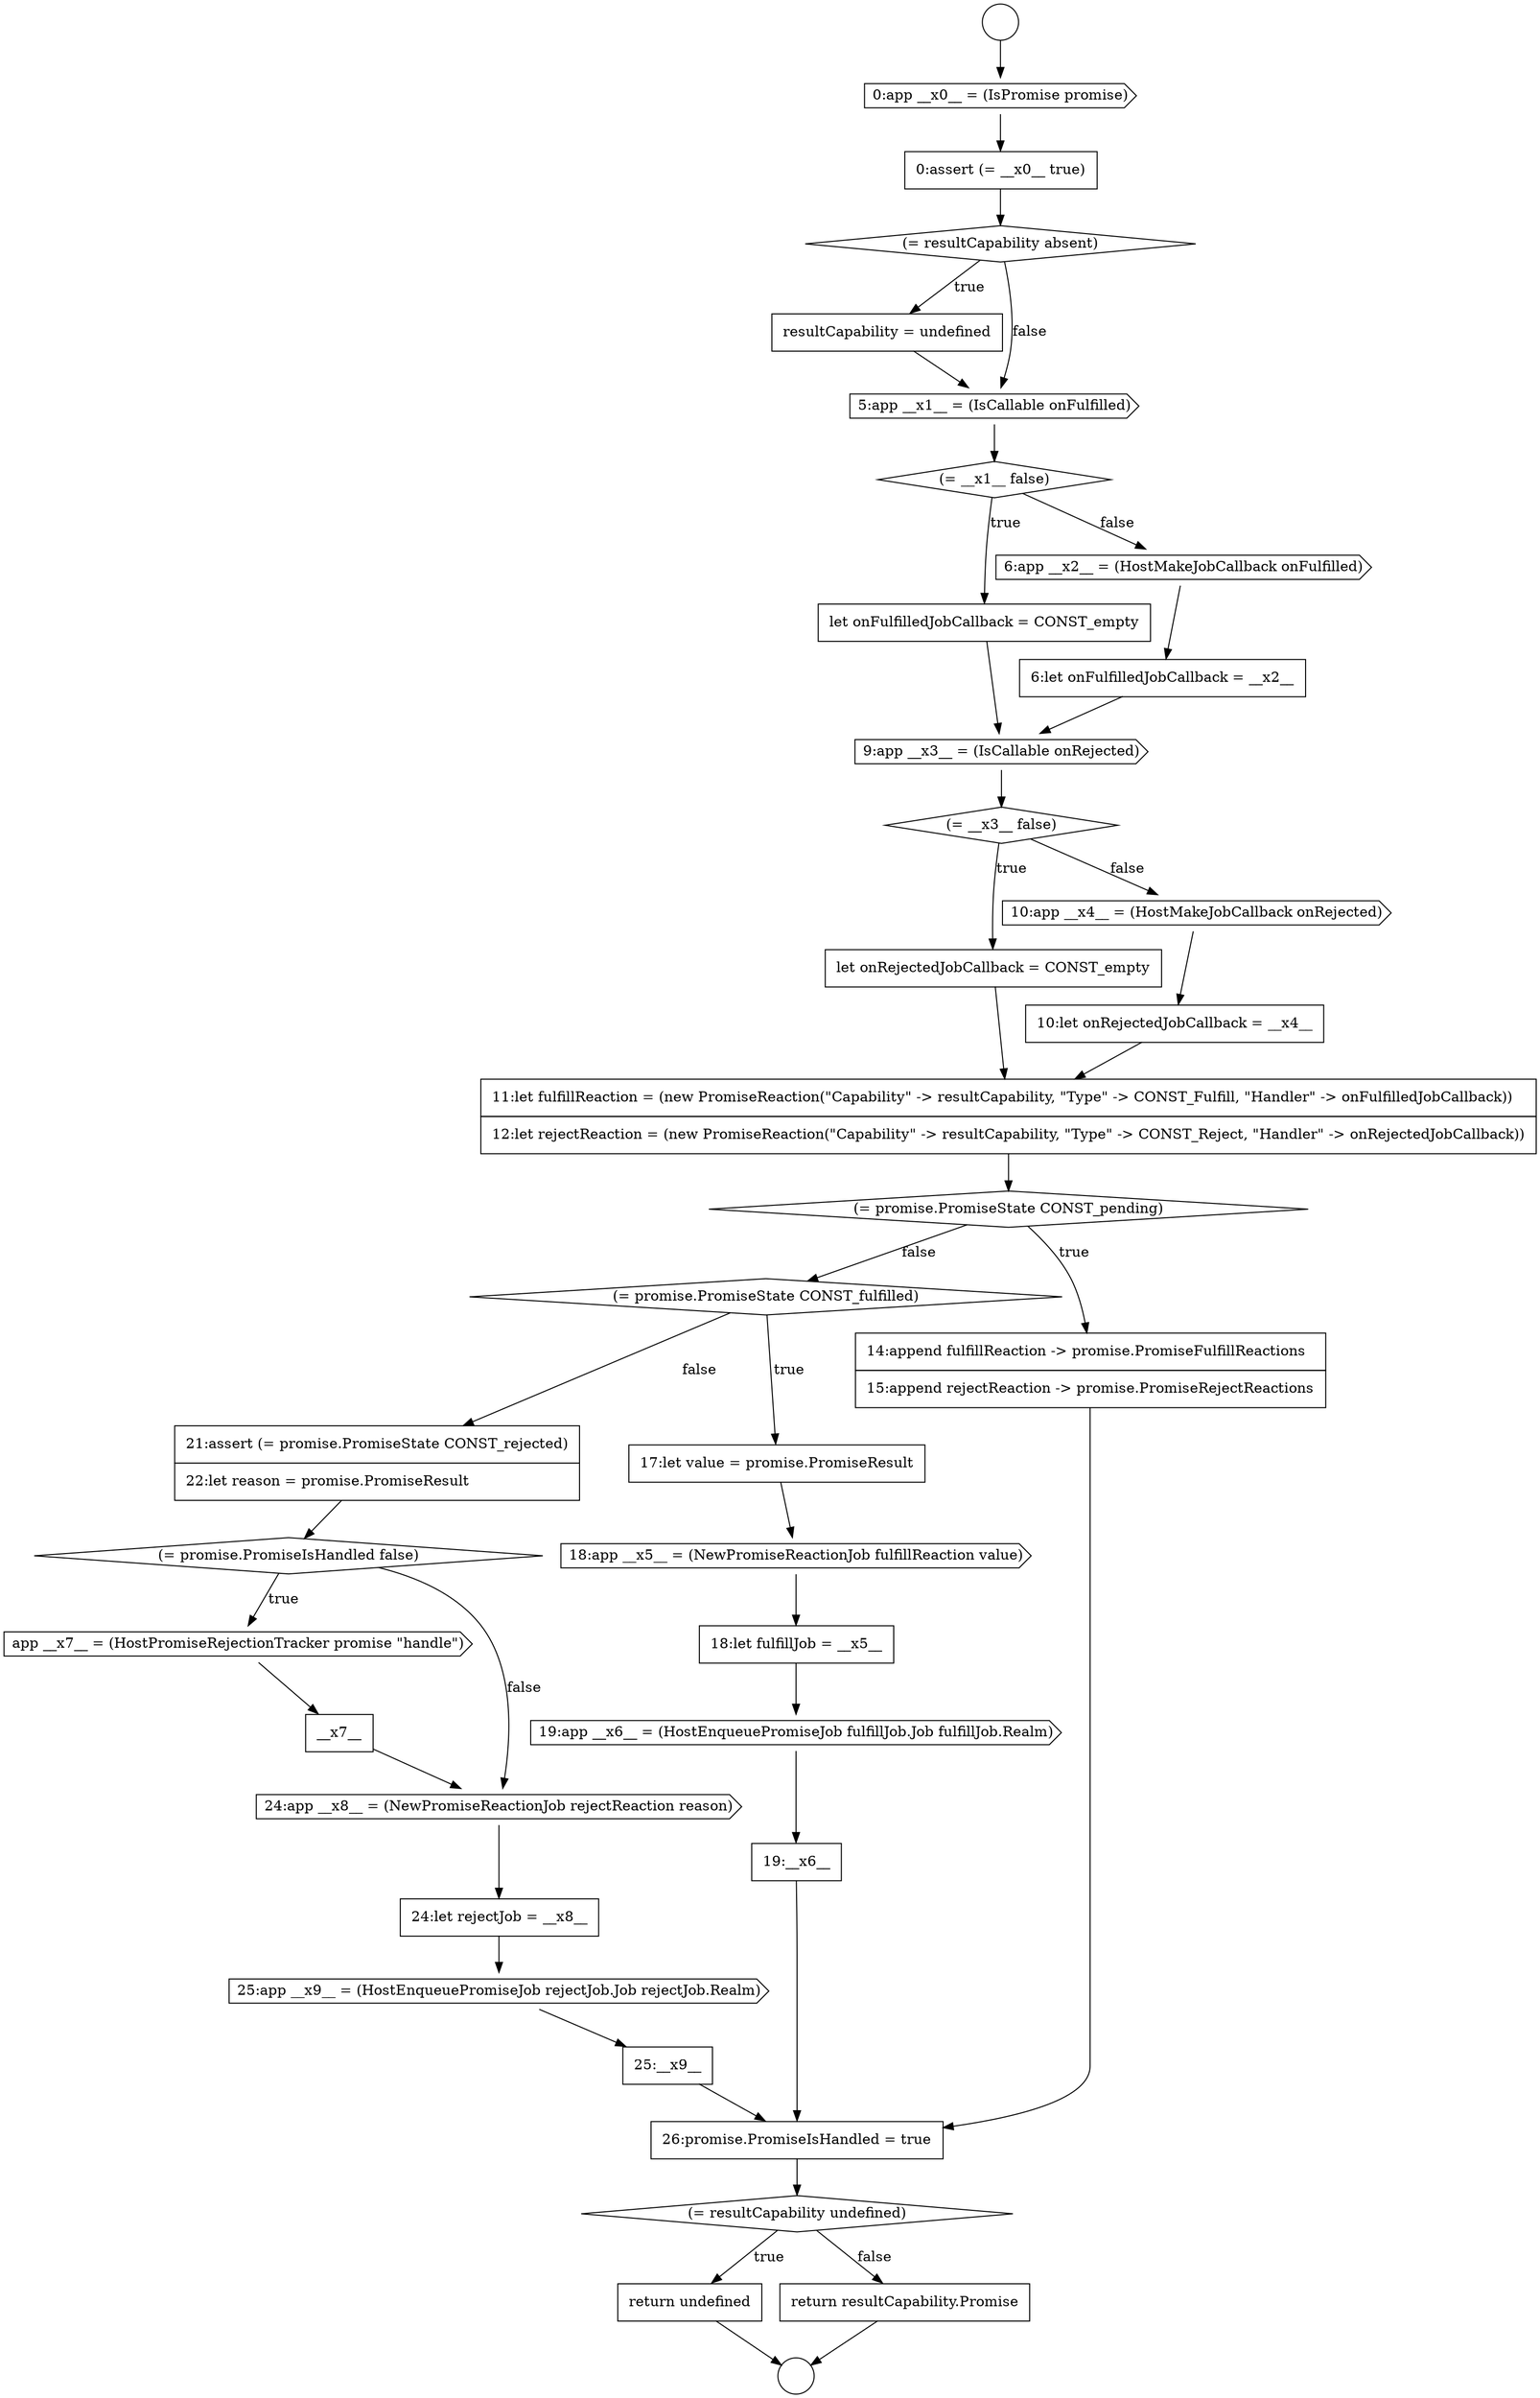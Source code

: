 digraph {
  node19123 [shape=none, margin=0, label=<<font color="black">
    <table border="0" cellborder="1" cellspacing="0" cellpadding="10">
      <tr><td align="left">let onFulfilledJobCallback = CONST_empty</td></tr>
    </table>
  </font>> color="black" fillcolor="white" style=filled]
  node19145 [shape=none, margin=0, label=<<font color="black">
    <table border="0" cellborder="1" cellspacing="0" cellpadding="10">
      <tr><td align="left">24:let rejectJob = __x8__</td></tr>
    </table>
  </font>> color="black" fillcolor="white" style=filled]
  node19122 [shape=diamond, label=<<font color="black">(= __x1__ false)</font>> color="black" fillcolor="white" style=filled]
  node19139 [shape=none, margin=0, label=<<font color="black">
    <table border="0" cellborder="1" cellspacing="0" cellpadding="10">
      <tr><td align="left">19:__x6__</td></tr>
    </table>
  </font>> color="black" fillcolor="white" style=filled]
  node19126 [shape=cds, label=<<font color="black">9:app __x3__ = (IsCallable onRejected)</font>> color="black" fillcolor="white" style=filled]
  node19149 [shape=diamond, label=<<font color="black">(= resultCapability undefined)</font>> color="black" fillcolor="white" style=filled]
  node19146 [shape=cds, label=<<font color="black">25:app __x9__ = (HostEnqueuePromiseJob rejectJob.Job rejectJob.Realm)</font>> color="black" fillcolor="white" style=filled]
  node19125 [shape=none, margin=0, label=<<font color="black">
    <table border="0" cellborder="1" cellspacing="0" cellpadding="10">
      <tr><td align="left">6:let onFulfilledJobCallback = __x2__</td></tr>
    </table>
  </font>> color="black" fillcolor="white" style=filled]
  node19124 [shape=cds, label=<<font color="black">6:app __x2__ = (HostMakeJobCallback onFulfilled)</font>> color="black" fillcolor="white" style=filled]
  node19116 [shape=circle label=" " color="black" fillcolor="white" style=filled]
  node19148 [shape=none, margin=0, label=<<font color="black">
    <table border="0" cellborder="1" cellspacing="0" cellpadding="10">
      <tr><td align="left">26:promise.PromiseIsHandled = true</td></tr>
    </table>
  </font>> color="black" fillcolor="white" style=filled]
  node19117 [shape=cds, label=<<font color="black">0:app __x0__ = (IsPromise promise)</font>> color="black" fillcolor="white" style=filled]
  node19127 [shape=diamond, label=<<font color="black">(= __x3__ false)</font>> color="black" fillcolor="white" style=filled]
  node19142 [shape=cds, label=<<font color="black">app __x7__ = (HostPromiseRejectionTracker promise &quot;handle&quot;)</font>> color="black" fillcolor="white" style=filled]
  node19120 [shape=none, margin=0, label=<<font color="black">
    <table border="0" cellborder="1" cellspacing="0" cellpadding="10">
      <tr><td align="left">resultCapability = undefined</td></tr>
    </table>
  </font>> color="black" fillcolor="white" style=filled]
  node19140 [shape=none, margin=0, label=<<font color="black">
    <table border="0" cellborder="1" cellspacing="0" cellpadding="10">
      <tr><td align="left">21:assert (= promise.PromiseState CONST_rejected)</td></tr>
      <tr><td align="left">22:let reason = promise.PromiseResult</td></tr>
    </table>
  </font>> color="black" fillcolor="white" style=filled]
  node19130 [shape=none, margin=0, label=<<font color="black">
    <table border="0" cellborder="1" cellspacing="0" cellpadding="10">
      <tr><td align="left">10:let onRejectedJobCallback = __x4__</td></tr>
    </table>
  </font>> color="black" fillcolor="white" style=filled]
  node19131 [shape=none, margin=0, label=<<font color="black">
    <table border="0" cellborder="1" cellspacing="0" cellpadding="10">
      <tr><td align="left">11:let fulfillReaction = (new PromiseReaction(&quot;Capability&quot; -&gt; resultCapability, &quot;Type&quot; -&gt; CONST_Fulfill, &quot;Handler&quot; -&gt; onFulfilledJobCallback))</td></tr>
      <tr><td align="left">12:let rejectReaction = (new PromiseReaction(&quot;Capability&quot; -&gt; resultCapability, &quot;Type&quot; -&gt; CONST_Reject, &quot;Handler&quot; -&gt; onRejectedJobCallback))</td></tr>
    </table>
  </font>> color="black" fillcolor="white" style=filled]
  node19134 [shape=diamond, label=<<font color="black">(= promise.PromiseState CONST_fulfilled)</font>> color="black" fillcolor="white" style=filled]
  node19121 [shape=cds, label=<<font color="black">5:app __x1__ = (IsCallable onFulfilled)</font>> color="black" fillcolor="white" style=filled]
  node19144 [shape=cds, label=<<font color="black">24:app __x8__ = (NewPromiseReactionJob rejectReaction reason)</font>> color="black" fillcolor="white" style=filled]
  node19135 [shape=none, margin=0, label=<<font color="black">
    <table border="0" cellborder="1" cellspacing="0" cellpadding="10">
      <tr><td align="left">17:let value = promise.PromiseResult</td></tr>
    </table>
  </font>> color="black" fillcolor="white" style=filled]
  node19150 [shape=none, margin=0, label=<<font color="black">
    <table border="0" cellborder="1" cellspacing="0" cellpadding="10">
      <tr><td align="left">return undefined</td></tr>
    </table>
  </font>> color="black" fillcolor="white" style=filled]
  node19138 [shape=cds, label=<<font color="black">19:app __x6__ = (HostEnqueuePromiseJob fulfillJob.Job fulfillJob.Realm)</font>> color="black" fillcolor="white" style=filled]
  node19118 [shape=none, margin=0, label=<<font color="black">
    <table border="0" cellborder="1" cellspacing="0" cellpadding="10">
      <tr><td align="left">0:assert (= __x0__ true)</td></tr>
    </table>
  </font>> color="black" fillcolor="white" style=filled]
  node19147 [shape=none, margin=0, label=<<font color="black">
    <table border="0" cellborder="1" cellspacing="0" cellpadding="10">
      <tr><td align="left">25:__x9__</td></tr>
    </table>
  </font>> color="black" fillcolor="white" style=filled]
  node19115 [shape=circle label=" " color="black" fillcolor="white" style=filled]
  node19133 [shape=none, margin=0, label=<<font color="black">
    <table border="0" cellborder="1" cellspacing="0" cellpadding="10">
      <tr><td align="left">14:append fulfillReaction -&gt; promise.PromiseFulfillReactions</td></tr>
      <tr><td align="left">15:append rejectReaction -&gt; promise.PromiseRejectReactions</td></tr>
    </table>
  </font>> color="black" fillcolor="white" style=filled]
  node19132 [shape=diamond, label=<<font color="black">(= promise.PromiseState CONST_pending)</font>> color="black" fillcolor="white" style=filled]
  node19137 [shape=none, margin=0, label=<<font color="black">
    <table border="0" cellborder="1" cellspacing="0" cellpadding="10">
      <tr><td align="left">18:let fulfillJob = __x5__</td></tr>
    </table>
  </font>> color="black" fillcolor="white" style=filled]
  node19128 [shape=none, margin=0, label=<<font color="black">
    <table border="0" cellborder="1" cellspacing="0" cellpadding="10">
      <tr><td align="left">let onRejectedJobCallback = CONST_empty</td></tr>
    </table>
  </font>> color="black" fillcolor="white" style=filled]
  node19141 [shape=diamond, label=<<font color="black">(= promise.PromiseIsHandled false)</font>> color="black" fillcolor="white" style=filled]
  node19143 [shape=none, margin=0, label=<<font color="black">
    <table border="0" cellborder="1" cellspacing="0" cellpadding="10">
      <tr><td align="left">__x7__</td></tr>
    </table>
  </font>> color="black" fillcolor="white" style=filled]
  node19151 [shape=none, margin=0, label=<<font color="black">
    <table border="0" cellborder="1" cellspacing="0" cellpadding="10">
      <tr><td align="left">return resultCapability.Promise</td></tr>
    </table>
  </font>> color="black" fillcolor="white" style=filled]
  node19119 [shape=diamond, label=<<font color="black">(= resultCapability absent)</font>> color="black" fillcolor="white" style=filled]
  node19129 [shape=cds, label=<<font color="black">10:app __x4__ = (HostMakeJobCallback onRejected)</font>> color="black" fillcolor="white" style=filled]
  node19136 [shape=cds, label=<<font color="black">18:app __x5__ = (NewPromiseReactionJob fulfillReaction value)</font>> color="black" fillcolor="white" style=filled]
  node19133 -> node19148 [ color="black"]
  node19145 -> node19146 [ color="black"]
  node19143 -> node19144 [ color="black"]
  node19150 -> node19116 [ color="black"]
  node19148 -> node19149 [ color="black"]
  node19144 -> node19145 [ color="black"]
  node19119 -> node19120 [label=<<font color="black">true</font>> color="black"]
  node19119 -> node19121 [label=<<font color="black">false</font>> color="black"]
  node19122 -> node19123 [label=<<font color="black">true</font>> color="black"]
  node19122 -> node19124 [label=<<font color="black">false</font>> color="black"]
  node19134 -> node19135 [label=<<font color="black">true</font>> color="black"]
  node19134 -> node19140 [label=<<font color="black">false</font>> color="black"]
  node19117 -> node19118 [ color="black"]
  node19115 -> node19117 [ color="black"]
  node19128 -> node19131 [ color="black"]
  node19142 -> node19143 [ color="black"]
  node19120 -> node19121 [ color="black"]
  node19139 -> node19148 [ color="black"]
  node19137 -> node19138 [ color="black"]
  node19135 -> node19136 [ color="black"]
  node19146 -> node19147 [ color="black"]
  node19125 -> node19126 [ color="black"]
  node19129 -> node19130 [ color="black"]
  node19124 -> node19125 [ color="black"]
  node19127 -> node19128 [label=<<font color="black">true</font>> color="black"]
  node19127 -> node19129 [label=<<font color="black">false</font>> color="black"]
  node19140 -> node19141 [ color="black"]
  node19126 -> node19127 [ color="black"]
  node19130 -> node19131 [ color="black"]
  node19118 -> node19119 [ color="black"]
  node19151 -> node19116 [ color="black"]
  node19141 -> node19142 [label=<<font color="black">true</font>> color="black"]
  node19141 -> node19144 [label=<<font color="black">false</font>> color="black"]
  node19147 -> node19148 [ color="black"]
  node19121 -> node19122 [ color="black"]
  node19136 -> node19137 [ color="black"]
  node19123 -> node19126 [ color="black"]
  node19131 -> node19132 [ color="black"]
  node19138 -> node19139 [ color="black"]
  node19149 -> node19150 [label=<<font color="black">true</font>> color="black"]
  node19149 -> node19151 [label=<<font color="black">false</font>> color="black"]
  node19132 -> node19133 [label=<<font color="black">true</font>> color="black"]
  node19132 -> node19134 [label=<<font color="black">false</font>> color="black"]
}
